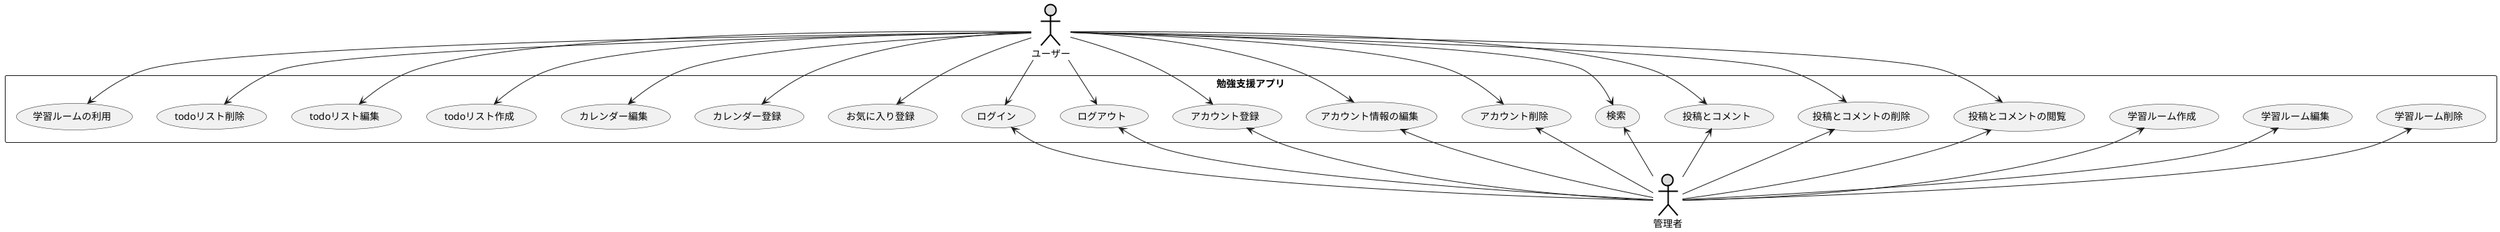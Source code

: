 @startuml ユースケース図


actor ユーザー#DDDDDD;line:black;line.bold;
actor 管理者#DDDDDD;line:black;line.bold;

rectangle 勉強支援アプリ {
usecase ログイン
usecase ログアウト

usecase アカウント登録
usecase アカウント情報の編集
usecase アカウント削除

usecase お気に入り登録

usecase カレンダー登録
usecase カレンダー編集

usecase todoリスト作成
usecase todoリスト編集
usecase todoリスト削除

usecase 検索

usecase 投稿とコメント
usecase 投稿とコメントの削除
usecase 投稿とコメントの閲覧

usecase 学習ルーム作成
usecase 学習ルーム編集
usecase 学習ルーム削除

usecase 学習ルームの利用
}

ユーザー --> ログイン
ユーザー --> ログアウト
ユーザー --> アカウント登録
ユーザー --> アカウント情報の編集
ユーザー --> アカウント削除
ユーザー --> お気に入り登録
ユーザー --> カレンダー登録
ユーザー --> カレンダー編集
ユーザー --> todoリスト作成
ユーザー --> todoリスト編集
ユーザー --> todoリスト削除
ユーザー --> 検索
ユーザー --> 投稿とコメント
ユーザー --> 投稿とコメントの削除
ユーザー --> 投稿とコメントの閲覧
ユーザー --> 学習ルームの利用

管理者 -up-> ログイン
管理者 -up-> ログアウト
管理者 -up-> アカウント登録
管理者 -up-> アカウント情報の編集
管理者 -up-> アカウント削除
管理者 -up-> 検索
管理者 -up-> 投稿とコメント
管理者 -up-> 投稿とコメントの削除
管理者 -up-> 投稿とコメントの閲覧
管理者 -up-> 学習ルーム作成
管理者 -up-> 学習ルーム編集
管理者 -up-> 学習ルーム削除


@enduml